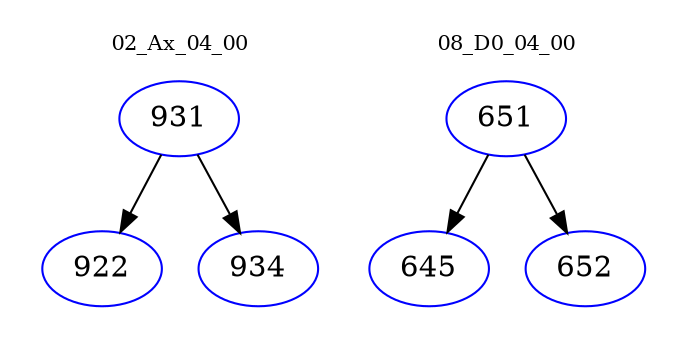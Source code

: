 digraph{
subgraph cluster_0 {
color = white
label = "02_Ax_04_00";
fontsize=10;
T0_931 [label="931", color="blue"]
T0_931 -> T0_922 [color="black"]
T0_922 [label="922", color="blue"]
T0_931 -> T0_934 [color="black"]
T0_934 [label="934", color="blue"]
}
subgraph cluster_1 {
color = white
label = "08_D0_04_00";
fontsize=10;
T1_651 [label="651", color="blue"]
T1_651 -> T1_645 [color="black"]
T1_645 [label="645", color="blue"]
T1_651 -> T1_652 [color="black"]
T1_652 [label="652", color="blue"]
}
}
